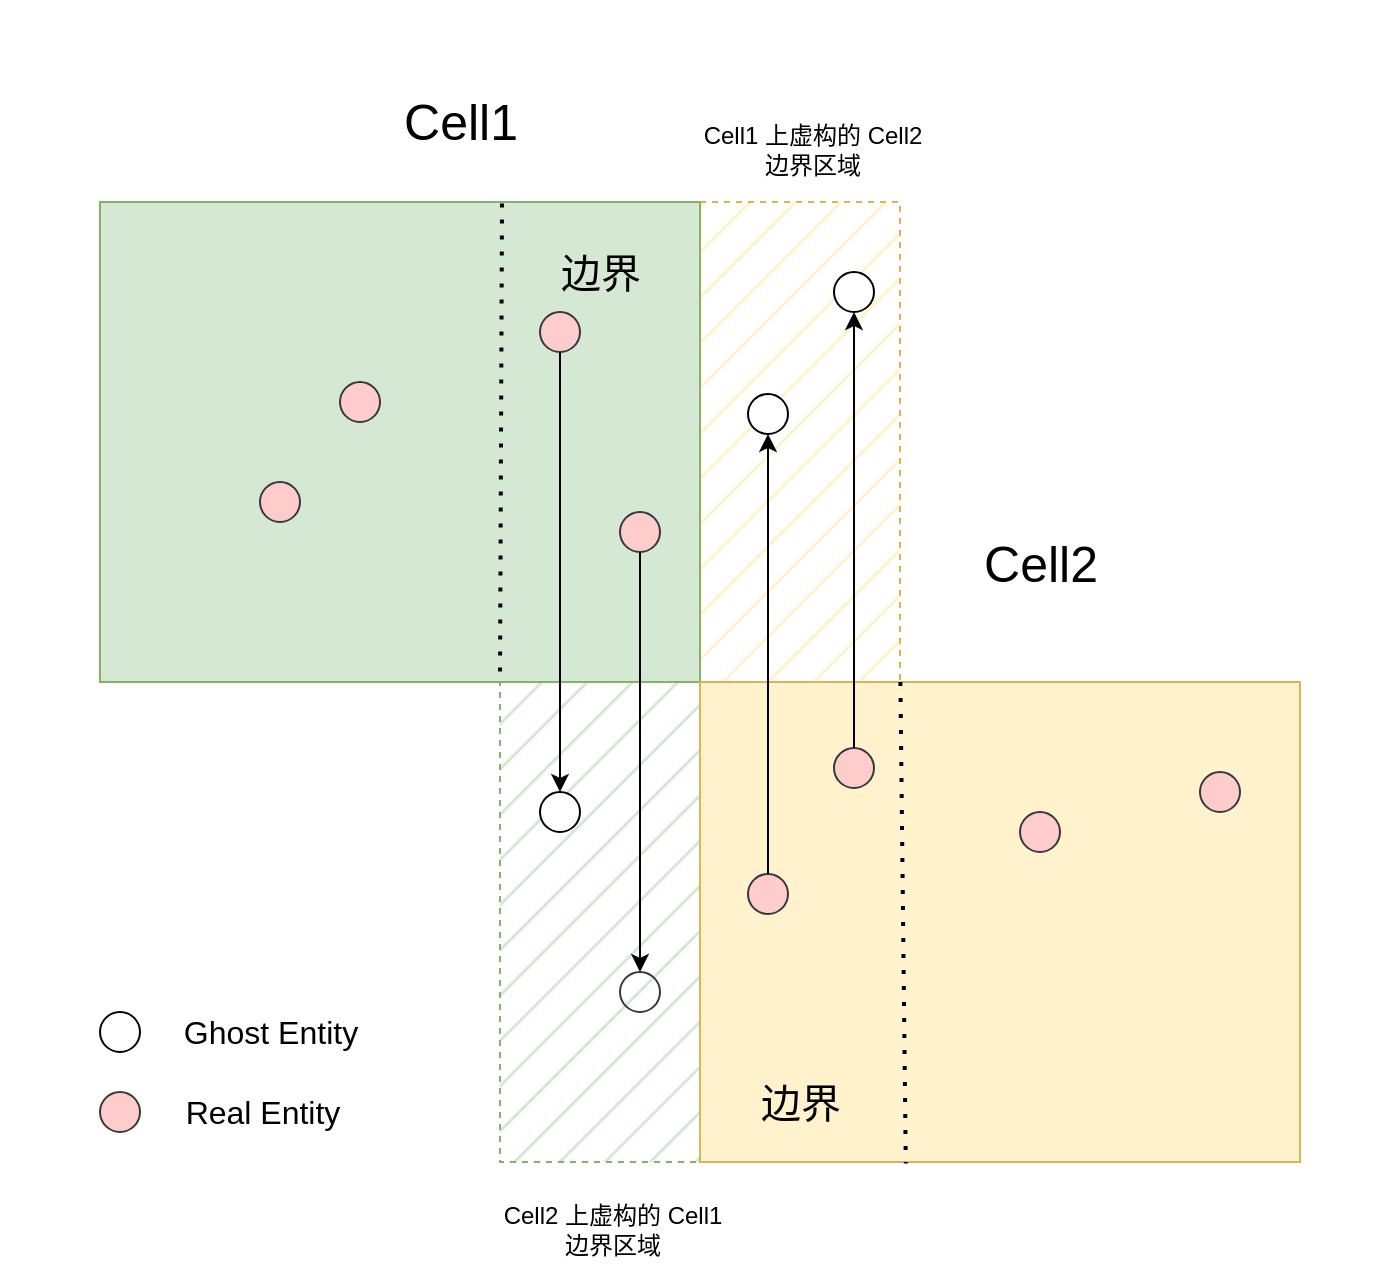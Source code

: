<mxfile version="24.6.2" type="github">
  <diagram name="第 1 页" id="4tOD4rYvVnY52M2dfjG-">
    <mxGraphModel dx="1213" dy="746" grid="1" gridSize="10" guides="1" tooltips="1" connect="1" arrows="1" fold="1" page="1" pageScale="1" pageWidth="827" pageHeight="1169" math="0" shadow="0">
      <root>
        <mxCell id="0" />
        <mxCell id="1" parent="0" />
        <mxCell id="fJpbkuMN4-vTxd0OAs-w-67" value="" style="rounded=0;whiteSpace=wrap;html=1;fillColor=none;strokeColor=none;" parent="1" vertex="1">
          <mxGeometry x="70" y="140" width="690" height="640" as="geometry" />
        </mxCell>
        <mxCell id="fJpbkuMN4-vTxd0OAs-w-18" value="" style="rounded=0;whiteSpace=wrap;html=1;dashed=1;fillStyle=hatch;fillColor=#fff2cc;strokeColor=#d6b656;" parent="1" vertex="1">
          <mxGeometry x="420" y="241" width="100" height="240" as="geometry" />
        </mxCell>
        <mxCell id="fJpbkuMN4-vTxd0OAs-w-19" value="" style="rounded=0;whiteSpace=wrap;html=1;dashed=1;fillStyle=hatch;fillColor=#d5e8d4;strokeColor=#82b366;" parent="1" vertex="1">
          <mxGeometry x="320" y="481" width="100" height="240" as="geometry" />
        </mxCell>
        <mxCell id="fJpbkuMN4-vTxd0OAs-w-20" value="" style="ellipse;whiteSpace=wrap;html=1;aspect=fixed;" parent="1" vertex="1">
          <mxGeometry x="487" y="276" width="20" height="20" as="geometry" />
        </mxCell>
        <mxCell id="fJpbkuMN4-vTxd0OAs-w-23" value="" style="rounded=0;whiteSpace=wrap;html=1;fillColor=#d5e8d4;strokeColor=#82b366;" parent="1" vertex="1">
          <mxGeometry x="120" y="241" width="300" height="240" as="geometry" />
        </mxCell>
        <mxCell id="fJpbkuMN4-vTxd0OAs-w-25" value="边界" style="text;html=1;align=center;verticalAlign=middle;resizable=0;points=[];autosize=1;strokeColor=none;fillColor=none;fontSize=20;" parent="1" vertex="1">
          <mxGeometry x="340" y="256" width="60" height="40" as="geometry" />
        </mxCell>
        <mxCell id="fJpbkuMN4-vTxd0OAs-w-26" value="" style="ellipse;whiteSpace=wrap;html=1;aspect=fixed;fillColor=#ffcccc;strokeColor=#36393d;" parent="1" vertex="1">
          <mxGeometry x="340" y="296" width="20" height="20" as="geometry" />
        </mxCell>
        <mxCell id="fJpbkuMN4-vTxd0OAs-w-28" value="" style="rounded=0;whiteSpace=wrap;html=1;fillColor=#fff2cc;strokeColor=#d6b656;" parent="1" vertex="1">
          <mxGeometry x="420" y="481" width="300" height="240" as="geometry" />
        </mxCell>
        <mxCell id="fJpbkuMN4-vTxd0OAs-w-29" value="边界" style="text;html=1;align=center;verticalAlign=middle;resizable=0;points=[];autosize=1;strokeColor=none;fillColor=none;fontSize=20;" parent="1" vertex="1">
          <mxGeometry x="440" y="671" width="60" height="40" as="geometry" />
        </mxCell>
        <mxCell id="fJpbkuMN4-vTxd0OAs-w-30" value="" style="ellipse;whiteSpace=wrap;html=1;aspect=fixed;fillColor=#ffcccc;strokeColor=#36393d;" parent="1" vertex="1">
          <mxGeometry x="487" y="514" width="20" height="20" as="geometry" />
        </mxCell>
        <mxCell id="fJpbkuMN4-vTxd0OAs-w-32" value="" style="ellipse;whiteSpace=wrap;html=1;aspect=fixed;" parent="1" vertex="1">
          <mxGeometry x="340" y="536" width="20" height="20" as="geometry" />
        </mxCell>
        <mxCell id="fJpbkuMN4-vTxd0OAs-w-43" value="" style="endArrow=none;dashed=1;html=1;dashPattern=1 3;strokeWidth=2;rounded=0;entryX=0;entryY=0;entryDx=0;entryDy=0;exitX=0.67;exitY=0.003;exitDx=0;exitDy=0;exitPerimeter=0;" parent="1" source="fJpbkuMN4-vTxd0OAs-w-23" target="fJpbkuMN4-vTxd0OAs-w-19" edge="1">
          <mxGeometry width="50" height="50" relative="1" as="geometry">
            <mxPoint x="400" y="191" as="sourcePoint" />
            <mxPoint x="510" y="411" as="targetPoint" />
          </mxGeometry>
        </mxCell>
        <mxCell id="fJpbkuMN4-vTxd0OAs-w-44" value="" style="endArrow=none;dashed=1;html=1;dashPattern=1 3;strokeWidth=2;rounded=0;entryX=0.343;entryY=1.003;entryDx=0;entryDy=0;exitX=0.334;exitY=0;exitDx=0;exitDy=0;exitPerimeter=0;entryPerimeter=0;" parent="1" source="fJpbkuMN4-vTxd0OAs-w-28" target="fJpbkuMN4-vTxd0OAs-w-28" edge="1">
          <mxGeometry width="50" height="50" relative="1" as="geometry">
            <mxPoint x="331" y="252" as="sourcePoint" />
            <mxPoint x="330" y="491" as="targetPoint" />
          </mxGeometry>
        </mxCell>
        <mxCell id="fJpbkuMN4-vTxd0OAs-w-45" value="" style="endArrow=classic;html=1;rounded=0;exitX=0.5;exitY=1;exitDx=0;exitDy=0;entryX=0.5;entryY=0;entryDx=0;entryDy=0;" parent="1" source="fJpbkuMN4-vTxd0OAs-w-26" target="fJpbkuMN4-vTxd0OAs-w-32" edge="1">
          <mxGeometry width="50" height="50" relative="1" as="geometry">
            <mxPoint x="450" y="456" as="sourcePoint" />
            <mxPoint x="500" y="406" as="targetPoint" />
          </mxGeometry>
        </mxCell>
        <mxCell id="fJpbkuMN4-vTxd0OAs-w-46" value="" style="endArrow=classic;html=1;rounded=0;exitX=0.5;exitY=0;exitDx=0;exitDy=0;entryX=0.5;entryY=1;entryDx=0;entryDy=0;" parent="1" source="fJpbkuMN4-vTxd0OAs-w-30" target="fJpbkuMN4-vTxd0OAs-w-20" edge="1">
          <mxGeometry width="50" height="50" relative="1" as="geometry">
            <mxPoint x="467" y="414" as="sourcePoint" />
            <mxPoint x="517" y="364" as="targetPoint" />
          </mxGeometry>
        </mxCell>
        <mxCell id="fJpbkuMN4-vTxd0OAs-w-47" value="" style="ellipse;whiteSpace=wrap;html=1;aspect=fixed;fillColor=#ffcccc;strokeColor=#36393d;" parent="1" vertex="1">
          <mxGeometry x="240" y="331" width="20" height="20" as="geometry" />
        </mxCell>
        <mxCell id="fJpbkuMN4-vTxd0OAs-w-48" value="" style="ellipse;whiteSpace=wrap;html=1;aspect=fixed;fillColor=#ffcccc;strokeColor=#36393d;" parent="1" vertex="1">
          <mxGeometry x="670" y="526" width="20" height="20" as="geometry" />
        </mxCell>
        <mxCell id="fJpbkuMN4-vTxd0OAs-w-50" value="" style="ellipse;whiteSpace=wrap;html=1;aspect=fixed;fillColor=#ffcccc;strokeColor=#36393d;" parent="1" vertex="1">
          <mxGeometry x="580" y="546" width="20" height="20" as="geometry" />
        </mxCell>
        <mxCell id="fJpbkuMN4-vTxd0OAs-w-51" value="" style="ellipse;whiteSpace=wrap;html=1;aspect=fixed;fillColor=#ffcccc;strokeColor=#36393d;" parent="1" vertex="1">
          <mxGeometry x="200" y="381" width="20" height="20" as="geometry" />
        </mxCell>
        <mxCell id="fJpbkuMN4-vTxd0OAs-w-52" value="" style="ellipse;whiteSpace=wrap;html=1;aspect=fixed;fillColor=#ffcccc;strokeColor=#36393d;" parent="1" vertex="1">
          <mxGeometry x="380" y="396" width="20" height="20" as="geometry" />
        </mxCell>
        <mxCell id="fJpbkuMN4-vTxd0OAs-w-53" value="" style="ellipse;whiteSpace=wrap;html=1;aspect=fixed;fillColor=none;strokeColor=#36393d;" parent="1" vertex="1">
          <mxGeometry x="380" y="626" width="20" height="20" as="geometry" />
        </mxCell>
        <mxCell id="fJpbkuMN4-vTxd0OAs-w-54" value="" style="endArrow=classic;html=1;rounded=0;exitX=0.5;exitY=1;exitDx=0;exitDy=0;entryX=0.5;entryY=0;entryDx=0;entryDy=0;" parent="1" source="fJpbkuMN4-vTxd0OAs-w-52" target="fJpbkuMN4-vTxd0OAs-w-53" edge="1">
          <mxGeometry width="50" height="50" relative="1" as="geometry">
            <mxPoint x="460" y="506" as="sourcePoint" />
            <mxPoint x="510" y="456" as="targetPoint" />
          </mxGeometry>
        </mxCell>
        <mxCell id="fJpbkuMN4-vTxd0OAs-w-56" value="" style="ellipse;whiteSpace=wrap;html=1;aspect=fixed;" parent="1" vertex="1">
          <mxGeometry x="444" y="337" width="20" height="20" as="geometry" />
        </mxCell>
        <mxCell id="fJpbkuMN4-vTxd0OAs-w-57" value="" style="ellipse;whiteSpace=wrap;html=1;aspect=fixed;fillColor=#ffcccc;strokeColor=#36393d;" parent="1" vertex="1">
          <mxGeometry x="444" y="577" width="20" height="20" as="geometry" />
        </mxCell>
        <mxCell id="fJpbkuMN4-vTxd0OAs-w-58" value="" style="endArrow=classic;html=1;rounded=0;exitX=0.5;exitY=0;exitDx=0;exitDy=0;entryX=0.5;entryY=1;entryDx=0;entryDy=0;" parent="1" source="fJpbkuMN4-vTxd0OAs-w-57" target="fJpbkuMN4-vTxd0OAs-w-56" edge="1">
          <mxGeometry width="50" height="50" relative="1" as="geometry">
            <mxPoint x="424" y="477" as="sourcePoint" />
            <mxPoint x="474" y="427" as="targetPoint" />
          </mxGeometry>
        </mxCell>
        <mxCell id="fJpbkuMN4-vTxd0OAs-w-63" value="" style="ellipse;whiteSpace=wrap;html=1;aspect=fixed;" parent="1" vertex="1">
          <mxGeometry x="120" y="646" width="20" height="20" as="geometry" />
        </mxCell>
        <mxCell id="fJpbkuMN4-vTxd0OAs-w-64" value="&lt;font style=&quot;font-size: 16px;&quot;&gt;Ghost Entity&lt;/font&gt;" style="text;html=1;align=center;verticalAlign=middle;resizable=0;points=[];autosize=1;strokeColor=none;fillColor=none;" parent="1" vertex="1">
          <mxGeometry x="150" y="641" width="110" height="30" as="geometry" />
        </mxCell>
        <mxCell id="fJpbkuMN4-vTxd0OAs-w-65" value="" style="ellipse;whiteSpace=wrap;html=1;aspect=fixed;fillColor=#ffcccc;strokeColor=#36393d;" parent="1" vertex="1">
          <mxGeometry x="120" y="686" width="20" height="20" as="geometry" />
        </mxCell>
        <mxCell id="fJpbkuMN4-vTxd0OAs-w-66" value="&lt;font style=&quot;font-size: 16px;&quot;&gt;Real Entity&lt;/font&gt;" style="text;html=1;align=center;verticalAlign=middle;resizable=0;points=[];autosize=1;strokeColor=none;fillColor=none;" parent="1" vertex="1">
          <mxGeometry x="151" y="681" width="100" height="30" as="geometry" />
        </mxCell>
        <mxCell id="fJpbkuMN4-vTxd0OAs-w-69" value="Cell2 上虚构的 Cell1 边界区域" style="text;strokeColor=none;align=center;fillColor=none;html=1;verticalAlign=middle;whiteSpace=wrap;rounded=0;" parent="1" vertex="1">
          <mxGeometry x="320" y="740" width="113" height="30" as="geometry" />
        </mxCell>
        <mxCell id="fJpbkuMN4-vTxd0OAs-w-70" value="Cell1 上虚构的 Cell2 边界区域" style="text;strokeColor=none;align=center;fillColor=none;html=1;verticalAlign=middle;whiteSpace=wrap;rounded=0;" parent="1" vertex="1">
          <mxGeometry x="420" y="200" width="113" height="30" as="geometry" />
        </mxCell>
        <mxCell id="_D808TQz9xRNHA1DmtMy-2" value="Cell1" style="text;html=1;align=center;verticalAlign=middle;resizable=0;points=[];autosize=1;strokeColor=none;fillColor=none;fontSize=25;" vertex="1" parent="1">
          <mxGeometry x="260" y="180" width="80" height="40" as="geometry" />
        </mxCell>
        <mxCell id="_D808TQz9xRNHA1DmtMy-3" value="Cell2" style="text;html=1;align=center;verticalAlign=middle;resizable=0;points=[];autosize=1;strokeColor=none;fillColor=none;fontSize=25;" vertex="1" parent="1">
          <mxGeometry x="550" y="401" width="80" height="40" as="geometry" />
        </mxCell>
      </root>
    </mxGraphModel>
  </diagram>
</mxfile>
